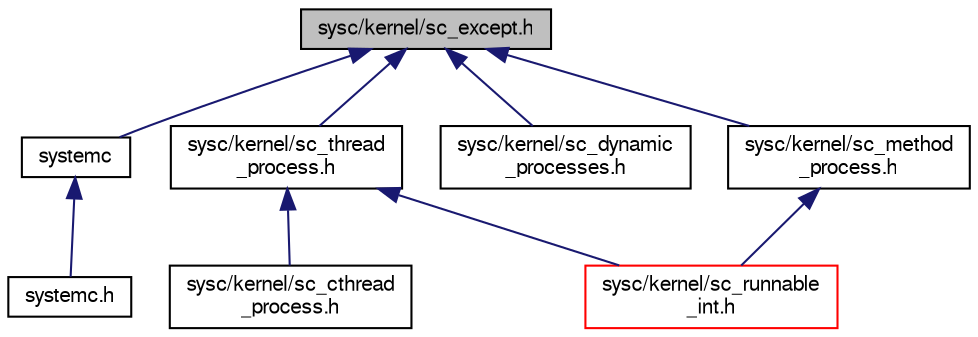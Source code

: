 digraph "sysc/kernel/sc_except.h"
{
  edge [fontname="FreeSans",fontsize="10",labelfontname="FreeSans",labelfontsize="10"];
  node [fontname="FreeSans",fontsize="10",shape=record];
  Node7 [label="sysc/kernel/sc_except.h",height=0.2,width=0.4,color="black", fillcolor="grey75", style="filled", fontcolor="black"];
  Node7 -> Node8 [dir="back",color="midnightblue",fontsize="10",style="solid",fontname="FreeSans"];
  Node8 [label="systemc",height=0.2,width=0.4,color="black", fillcolor="white", style="filled",URL="$a00401.html"];
  Node8 -> Node9 [dir="back",color="midnightblue",fontsize="10",style="solid",fontname="FreeSans"];
  Node9 [label="systemc.h",height=0.2,width=0.4,color="black", fillcolor="white", style="filled",URL="$a00404.html"];
  Node7 -> Node10 [dir="back",color="midnightblue",fontsize="10",style="solid",fontname="FreeSans"];
  Node10 [label="sysc/kernel/sc_thread\l_process.h",height=0.2,width=0.4,color="black", fillcolor="white", style="filled",URL="$a00326.html"];
  Node10 -> Node11 [dir="back",color="midnightblue",fontsize="10",style="solid",fontname="FreeSans"];
  Node11 [label="sysc/kernel/sc_cthread\l_process.h",height=0.2,width=0.4,color="black", fillcolor="white", style="filled",URL="$a00242.html"];
  Node10 -> Node12 [dir="back",color="midnightblue",fontsize="10",style="solid",fontname="FreeSans"];
  Node12 [label="sysc/kernel/sc_runnable\l_int.h",height=0.2,width=0.4,color="red", fillcolor="white", style="filled",URL="$a00305.html"];
  Node7 -> Node16 [dir="back",color="midnightblue",fontsize="10",style="solid",fontname="FreeSans"];
  Node16 [label="sysc/kernel/sc_dynamic\l_processes.h",height=0.2,width=0.4,color="black", fillcolor="white", style="filled",URL="$a00245.html"];
  Node7 -> Node17 [dir="back",color="midnightblue",fontsize="10",style="solid",fontname="FreeSans"];
  Node17 [label="sysc/kernel/sc_method\l_process.h",height=0.2,width=0.4,color="black", fillcolor="white", style="filled",URL="$a00266.html"];
  Node17 -> Node12 [dir="back",color="midnightblue",fontsize="10",style="solid",fontname="FreeSans"];
}
